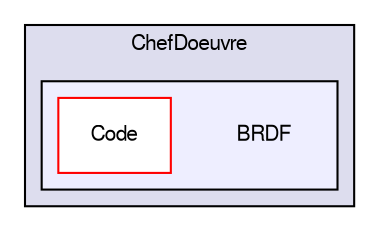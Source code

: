 digraph "BRDF" {
  compound=true
  node [ fontsize="10", fontname="FreeSans"];
  edge [ labelfontsize="10", labelfontname="FreeSans"];
  subgraph clusterdir_7548bfa56b02e725d55e917a23ed9dd8 {
    graph [ bgcolor="#ddddee", pencolor="black", label="ChefDoeuvre" fontname="FreeSans", fontsize="10", URL="dir_7548bfa56b02e725d55e917a23ed9dd8.html"]
  subgraph clusterdir_21941152f362180a1e2cc67c901f0189 {
    graph [ bgcolor="#eeeeff", pencolor="black", label="" URL="dir_21941152f362180a1e2cc67c901f0189.html"];
    dir_21941152f362180a1e2cc67c901f0189 [shape=plaintext label="BRDF"];
    dir_ccc03f50a49e221a810d6e87a2426969 [shape=box label="Code" color="red" fillcolor="white" style="filled" URL="dir_ccc03f50a49e221a810d6e87a2426969.html"];
  }
  }
}
